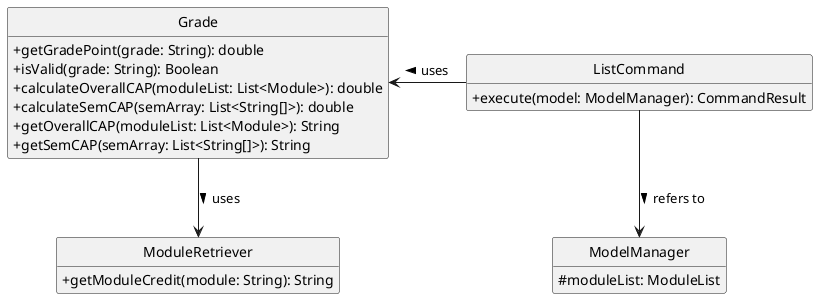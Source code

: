 @startuml
hide empty members
hide circle
skinparam classAttributeIconSize 0

class Grade {
    +getGradePoint(grade: String): double
    +isValid(grade: String): Boolean
    +calculateOverallCAP(moduleList: List<Module>): double
    +calculateSemCAP(semArray: List<String[]>): double
    +getOverallCAP(moduleList: List<Module>): String
    +getSemCAP(semArray: List<String[]>): String
}

class ListCommand {
    +execute(model: ModelManager): CommandResult
}

class ModelManager{
    #moduleList: ModuleList
}

class ModuleRetriever {
    +getModuleCredit(module: String): String
}

Grade <-right- ListCommand: uses <
Grade -down-> ModuleRetriever: uses >
ListCommand -down-> ModelManager: refers to >
@enduml